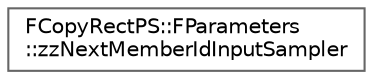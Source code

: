 digraph "Graphical Class Hierarchy"
{
 // INTERACTIVE_SVG=YES
 // LATEX_PDF_SIZE
  bgcolor="transparent";
  edge [fontname=Helvetica,fontsize=10,labelfontname=Helvetica,labelfontsize=10];
  node [fontname=Helvetica,fontsize=10,shape=box,height=0.2,width=0.4];
  rankdir="LR";
  Node0 [id="Node000000",label="FCopyRectPS::FParameters\l::zzNextMemberIdInputSampler",height=0.2,width=0.4,color="grey40", fillcolor="white", style="filled",URL="$d9/d51/structFCopyRectPS_1_1FParameters_1_1zzNextMemberIdInputSampler.html",tooltip=" "];
}
